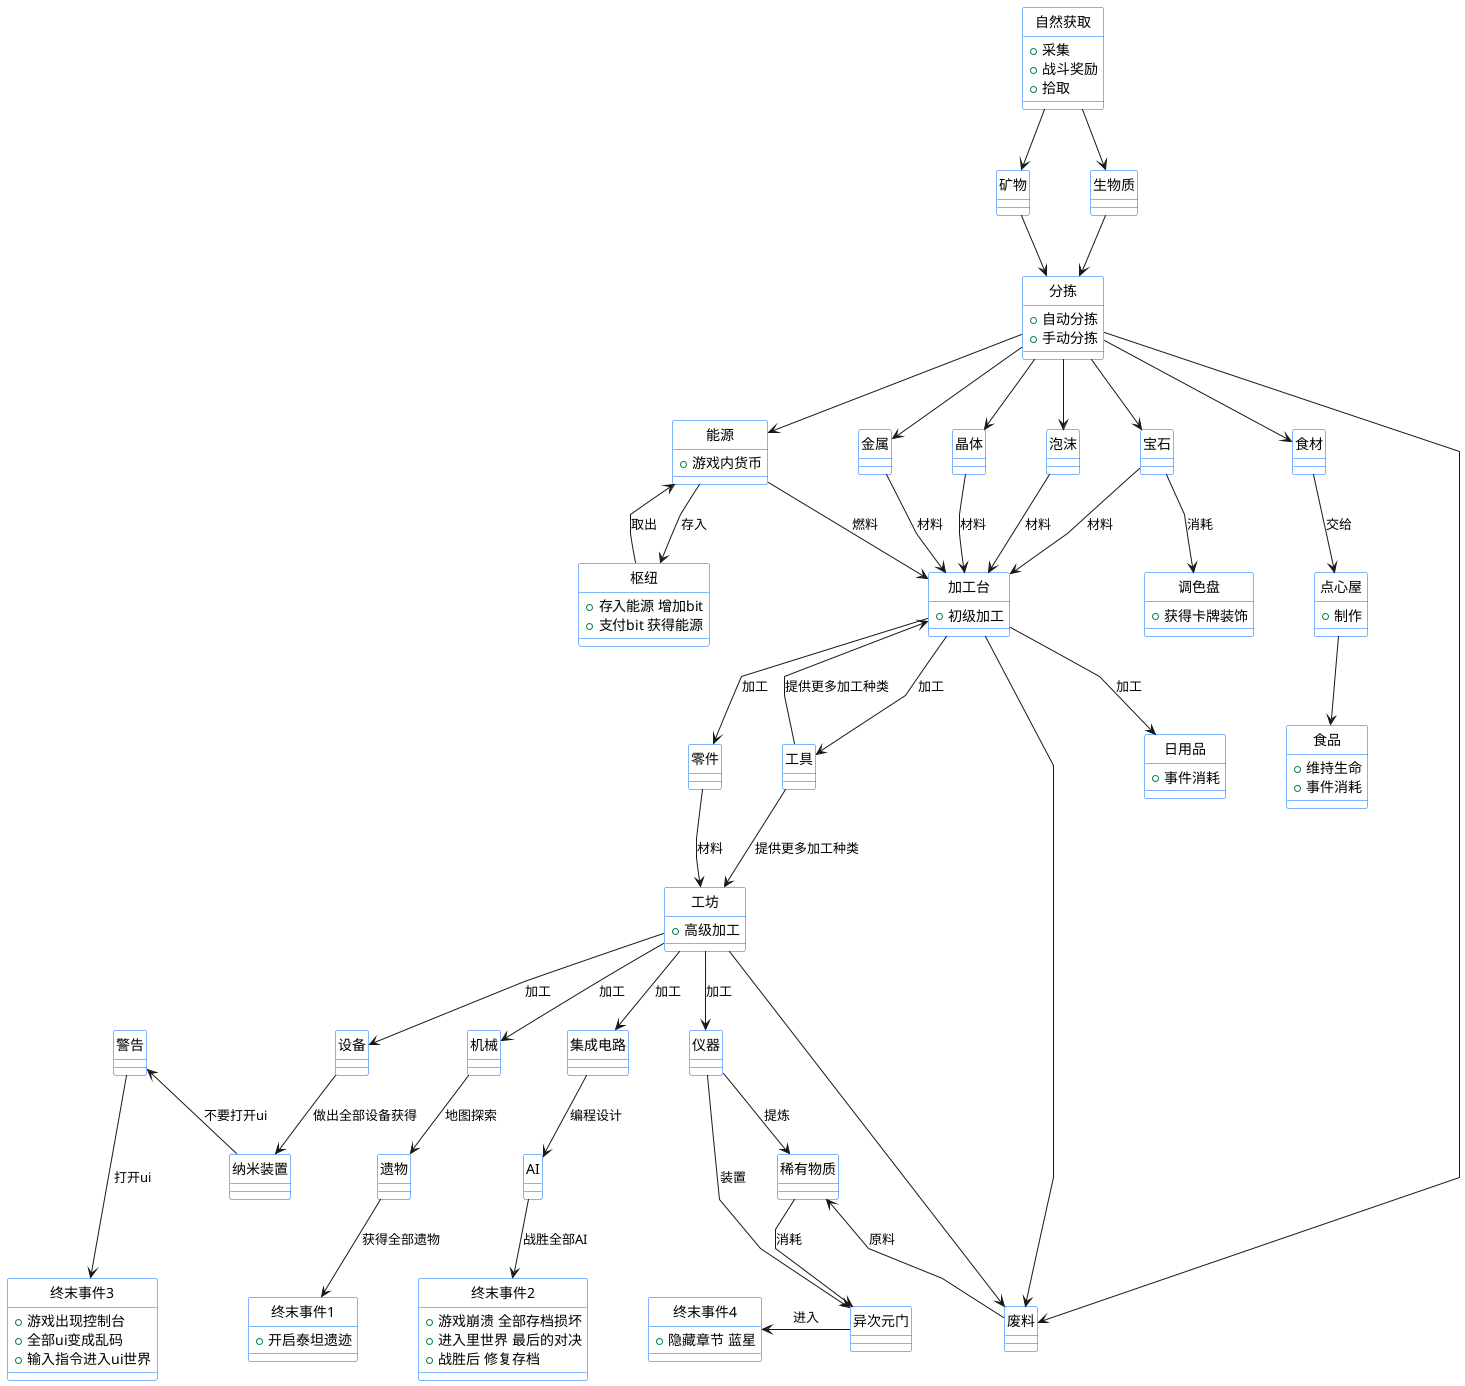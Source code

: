 ﻿@startuml

!define ENTITY class 


skinparam ranksep 60
skinparam nodesep 60
skinparam linetype polyline
hide circle
skinparam classBackgroundColor #fff
skinparam classBorderColor #0066ff
ENTITY 自然获取 {
  + 采集
  + 战斗奖励
  + 拾取
}


ENTITY 矿物 {
 
}
ENTITY 生物质 {
 
}


自然获取 --> 矿物
自然获取 --> 生物质


ENTITY 分拣 {
  + 自动分拣 
  + 手动分拣
}

矿物 --> 分拣
生物质 --> 分拣

ENTITY 能源 {
  +游戏内货币
}
ENTITY 金属 {}
ENTITY 晶体 {}
ENTITY 泡沫 {}
ENTITY 宝石 {}
ENTITY 食材 {}
ENTITY 废料 {}

分拣 --> 能源
分拣 --> 金属
分拣 --> 晶体
分拣 --> 泡沫
分拣 --> 食材
分拣 --> 宝石
分拣 --> 废料
加工台 --> 废料
工坊 --> 废料

ENTITY 枢纽 {
  + 存入能源 增加bit
  + 支付bit 获得能源
}

能源 --> 枢纽 :存入
枢纽 --> 能源 :取出

宝石 --> 调色盘 :消耗


ENTITY 加工台 {
  + 初级加工
} 

ENTITY 点心屋 {
  + 制作
}
ENTITY 调色盘 {
  + 获得卡牌装饰
}
食材 --> 点心屋 :交给
金属 --> 加工台 :材料
晶体 --> 加工台 :材料
泡沫 --> 加工台 :材料
宝石 --> 加工台 :材料
能源 --> 加工台 :燃料

ENTITY 日用品 {
  + 事件消耗
}
ENTITY 食品 {
  + 维持生命
  + 事件消耗
}
ENTITY 零件 {}
ENTITY 工具 {}

点心屋 --> 食品 
加工台 --> 日用品 :加工
加工台 --> 零件  :加工
加工台 --> 工具  :加工

工具 --> 加工台 :提供更多加工种类
工具 --> 工坊 :提供更多加工种类

ENTITY 工坊 {
  + 高级加工
}
零件 --> 工坊 :材料

ENTITY 设备 {}  
ENTITY 机械 {}
ENTITY 集成电路 {}
ENTITY 仪器 {}


工坊 --> 机械   :加工
工坊 --> 集成电路  :加工
工坊 --> 设备   :加工
工坊 --> 仪器  :加工


ENTITY 稀有物质 {}
废料 -up-> 稀有物质  :原料
仪器 --> 稀有物质  :提炼

ENTITY 异次元门 {}

仪器 --> 异次元门  :装置
稀有物质 --> 异次元门  :消耗

ENTITY 终末事件4 {
  + 隐藏章节 蓝星
}
异次元门 -left-> 终末事件4:进入


ENTITY AI {}
集成电路 --> AI  :编程设计

ENTITY 终末事件2 {
  + 游戏崩溃 全部存档损坏
  + 进入里世界 最后的对决
  + 战胜后 修复存档
}
AI --> 终末事件2  :战胜全部AI

ENTITY 遗物 {}
机械 --> 遗物  :地图探索

ENTITY 终末事件1 {
  + 开启泰坦遗迹
}
遗物 --> 终末事件1  :获得全部遗物

ENTITY 纳米装置 {}
设备 --> 纳米装置  :做出全部设备获得
ENTITY 警告 {}
纳米装置 -up-> 警告  :不要打开ui
ENTITY 终末事件3 {
   + 游戏出现控制台
   + 全部ui变成乱码
   + 输入指令进入ui世界
}
警告 ---> 终末事件3  :打开ui
@enduml